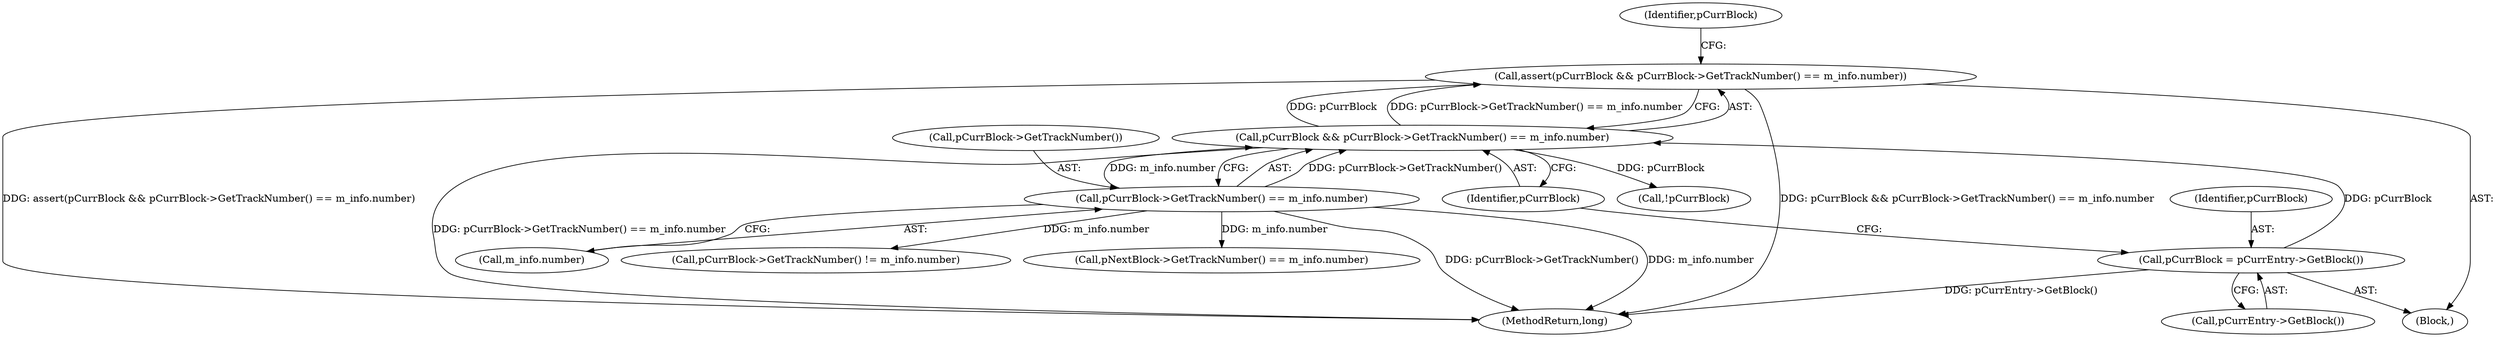 digraph "0_Android_cc274e2abe8b2a6698a5c47d8aa4bb45f1f9538d_21@API" {
"1000118" [label="(Call,assert(pCurrBlock && pCurrBlock->GetTrackNumber() == m_info.number))"];
"1000119" [label="(Call,pCurrBlock && pCurrBlock->GetTrackNumber() == m_info.number)"];
"1000115" [label="(Call,pCurrBlock = pCurrEntry->GetBlock())"];
"1000121" [label="(Call,pCurrBlock->GetTrackNumber() == m_info.number)"];
"1000109" [label="(Block,)"];
"1000122" [label="(Call,pCurrBlock->GetTrackNumber())"];
"1000252" [label="(MethodReturn,long)"];
"1000121" [label="(Call,pCurrBlock->GetTrackNumber() == m_info.number)"];
"1000117" [label="(Call,pCurrEntry->GetBlock())"];
"1000123" [label="(Call,m_info.number)"];
"1000120" [label="(Identifier,pCurrBlock)"];
"1000115" [label="(Call,pCurrBlock = pCurrEntry->GetBlock())"];
"1000129" [label="(Identifier,pCurrBlock)"];
"1000116" [label="(Identifier,pCurrBlock)"];
"1000118" [label="(Call,assert(pCurrBlock && pCurrBlock->GetTrackNumber() == m_info.number))"];
"1000130" [label="(Call,pCurrBlock->GetTrackNumber() != m_info.number)"];
"1000128" [label="(Call,!pCurrBlock)"];
"1000119" [label="(Call,pCurrBlock && pCurrBlock->GetTrackNumber() == m_info.number)"];
"1000174" [label="(Call,pNextBlock->GetTrackNumber() == m_info.number)"];
"1000118" -> "1000109"  [label="AST: "];
"1000118" -> "1000119"  [label="CFG: "];
"1000119" -> "1000118"  [label="AST: "];
"1000129" -> "1000118"  [label="CFG: "];
"1000118" -> "1000252"  [label="DDG: assert(pCurrBlock && pCurrBlock->GetTrackNumber() == m_info.number)"];
"1000118" -> "1000252"  [label="DDG: pCurrBlock && pCurrBlock->GetTrackNumber() == m_info.number"];
"1000119" -> "1000118"  [label="DDG: pCurrBlock"];
"1000119" -> "1000118"  [label="DDG: pCurrBlock->GetTrackNumber() == m_info.number"];
"1000119" -> "1000120"  [label="CFG: "];
"1000119" -> "1000121"  [label="CFG: "];
"1000120" -> "1000119"  [label="AST: "];
"1000121" -> "1000119"  [label="AST: "];
"1000119" -> "1000252"  [label="DDG: pCurrBlock->GetTrackNumber() == m_info.number"];
"1000115" -> "1000119"  [label="DDG: pCurrBlock"];
"1000121" -> "1000119"  [label="DDG: pCurrBlock->GetTrackNumber()"];
"1000121" -> "1000119"  [label="DDG: m_info.number"];
"1000119" -> "1000128"  [label="DDG: pCurrBlock"];
"1000115" -> "1000109"  [label="AST: "];
"1000115" -> "1000117"  [label="CFG: "];
"1000116" -> "1000115"  [label="AST: "];
"1000117" -> "1000115"  [label="AST: "];
"1000120" -> "1000115"  [label="CFG: "];
"1000115" -> "1000252"  [label="DDG: pCurrEntry->GetBlock()"];
"1000121" -> "1000123"  [label="CFG: "];
"1000122" -> "1000121"  [label="AST: "];
"1000123" -> "1000121"  [label="AST: "];
"1000121" -> "1000252"  [label="DDG: m_info.number"];
"1000121" -> "1000252"  [label="DDG: pCurrBlock->GetTrackNumber()"];
"1000121" -> "1000130"  [label="DDG: m_info.number"];
"1000121" -> "1000174"  [label="DDG: m_info.number"];
}
